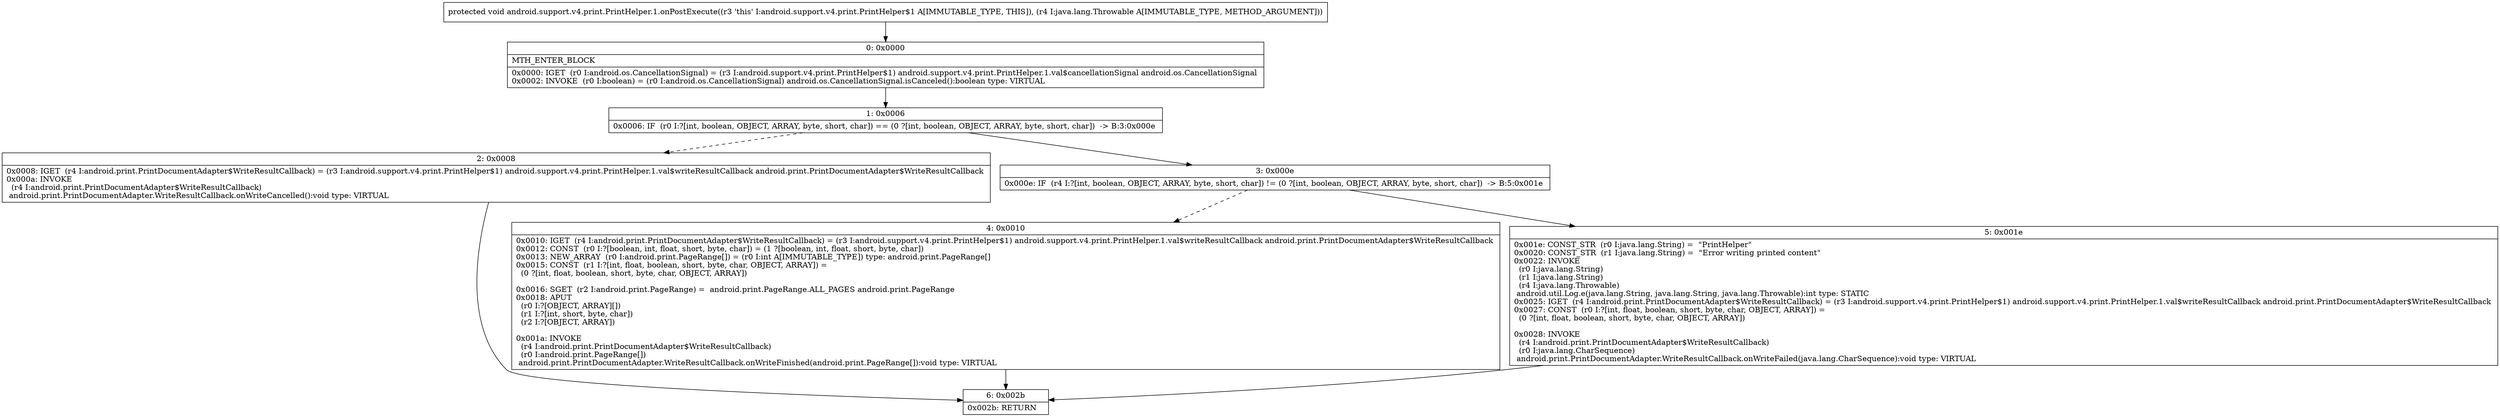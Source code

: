 digraph "CFG forandroid.support.v4.print.PrintHelper.1.onPostExecute(Ljava\/lang\/Throwable;)V" {
Node_0 [shape=record,label="{0\:\ 0x0000|MTH_ENTER_BLOCK\l|0x0000: IGET  (r0 I:android.os.CancellationSignal) = (r3 I:android.support.v4.print.PrintHelper$1) android.support.v4.print.PrintHelper.1.val$cancellationSignal android.os.CancellationSignal \l0x0002: INVOKE  (r0 I:boolean) = (r0 I:android.os.CancellationSignal) android.os.CancellationSignal.isCanceled():boolean type: VIRTUAL \l}"];
Node_1 [shape=record,label="{1\:\ 0x0006|0x0006: IF  (r0 I:?[int, boolean, OBJECT, ARRAY, byte, short, char]) == (0 ?[int, boolean, OBJECT, ARRAY, byte, short, char])  \-\> B:3:0x000e \l}"];
Node_2 [shape=record,label="{2\:\ 0x0008|0x0008: IGET  (r4 I:android.print.PrintDocumentAdapter$WriteResultCallback) = (r3 I:android.support.v4.print.PrintHelper$1) android.support.v4.print.PrintHelper.1.val$writeResultCallback android.print.PrintDocumentAdapter$WriteResultCallback \l0x000a: INVOKE  \l  (r4 I:android.print.PrintDocumentAdapter$WriteResultCallback)\l android.print.PrintDocumentAdapter.WriteResultCallback.onWriteCancelled():void type: VIRTUAL \l}"];
Node_3 [shape=record,label="{3\:\ 0x000e|0x000e: IF  (r4 I:?[int, boolean, OBJECT, ARRAY, byte, short, char]) != (0 ?[int, boolean, OBJECT, ARRAY, byte, short, char])  \-\> B:5:0x001e \l}"];
Node_4 [shape=record,label="{4\:\ 0x0010|0x0010: IGET  (r4 I:android.print.PrintDocumentAdapter$WriteResultCallback) = (r3 I:android.support.v4.print.PrintHelper$1) android.support.v4.print.PrintHelper.1.val$writeResultCallback android.print.PrintDocumentAdapter$WriteResultCallback \l0x0012: CONST  (r0 I:?[boolean, int, float, short, byte, char]) = (1 ?[boolean, int, float, short, byte, char]) \l0x0013: NEW_ARRAY  (r0 I:android.print.PageRange[]) = (r0 I:int A[IMMUTABLE_TYPE]) type: android.print.PageRange[] \l0x0015: CONST  (r1 I:?[int, float, boolean, short, byte, char, OBJECT, ARRAY]) = \l  (0 ?[int, float, boolean, short, byte, char, OBJECT, ARRAY])\l \l0x0016: SGET  (r2 I:android.print.PageRange) =  android.print.PageRange.ALL_PAGES android.print.PageRange \l0x0018: APUT  \l  (r0 I:?[OBJECT, ARRAY][])\l  (r1 I:?[int, short, byte, char])\l  (r2 I:?[OBJECT, ARRAY])\l \l0x001a: INVOKE  \l  (r4 I:android.print.PrintDocumentAdapter$WriteResultCallback)\l  (r0 I:android.print.PageRange[])\l android.print.PrintDocumentAdapter.WriteResultCallback.onWriteFinished(android.print.PageRange[]):void type: VIRTUAL \l}"];
Node_5 [shape=record,label="{5\:\ 0x001e|0x001e: CONST_STR  (r0 I:java.lang.String) =  \"PrintHelper\" \l0x0020: CONST_STR  (r1 I:java.lang.String) =  \"Error writing printed content\" \l0x0022: INVOKE  \l  (r0 I:java.lang.String)\l  (r1 I:java.lang.String)\l  (r4 I:java.lang.Throwable)\l android.util.Log.e(java.lang.String, java.lang.String, java.lang.Throwable):int type: STATIC \l0x0025: IGET  (r4 I:android.print.PrintDocumentAdapter$WriteResultCallback) = (r3 I:android.support.v4.print.PrintHelper$1) android.support.v4.print.PrintHelper.1.val$writeResultCallback android.print.PrintDocumentAdapter$WriteResultCallback \l0x0027: CONST  (r0 I:?[int, float, boolean, short, byte, char, OBJECT, ARRAY]) = \l  (0 ?[int, float, boolean, short, byte, char, OBJECT, ARRAY])\l \l0x0028: INVOKE  \l  (r4 I:android.print.PrintDocumentAdapter$WriteResultCallback)\l  (r0 I:java.lang.CharSequence)\l android.print.PrintDocumentAdapter.WriteResultCallback.onWriteFailed(java.lang.CharSequence):void type: VIRTUAL \l}"];
Node_6 [shape=record,label="{6\:\ 0x002b|0x002b: RETURN   \l}"];
MethodNode[shape=record,label="{protected void android.support.v4.print.PrintHelper.1.onPostExecute((r3 'this' I:android.support.v4.print.PrintHelper$1 A[IMMUTABLE_TYPE, THIS]), (r4 I:java.lang.Throwable A[IMMUTABLE_TYPE, METHOD_ARGUMENT])) }"];
MethodNode -> Node_0;
Node_0 -> Node_1;
Node_1 -> Node_2[style=dashed];
Node_1 -> Node_3;
Node_2 -> Node_6;
Node_3 -> Node_4[style=dashed];
Node_3 -> Node_5;
Node_4 -> Node_6;
Node_5 -> Node_6;
}

